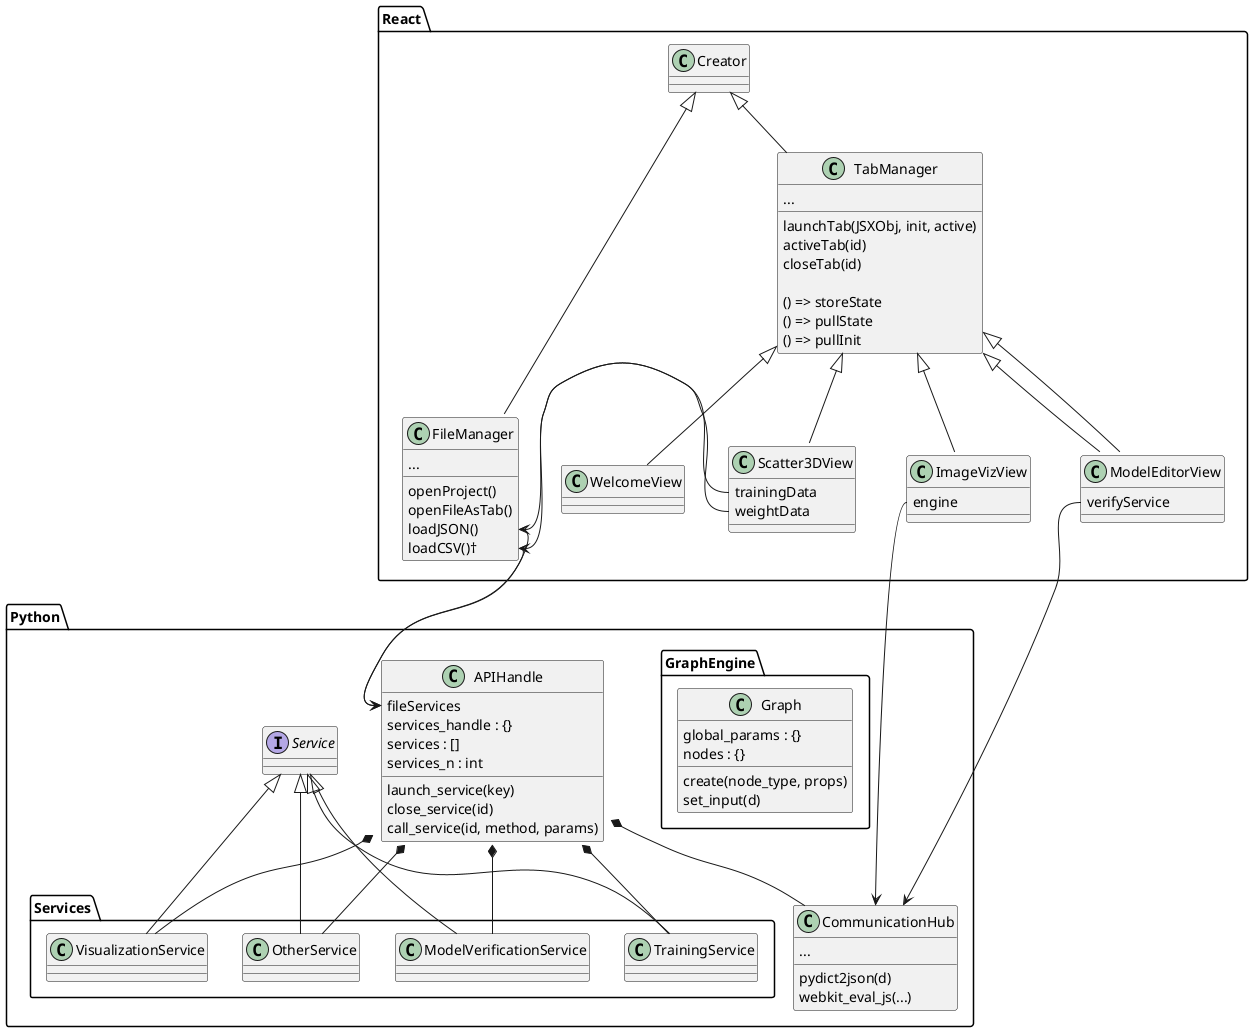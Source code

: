 @startuml

package React {
    class Creator
    Creator <|-- FileManager
    Creator <|-- TabManager

    class FileManager {
        ...

        openProject()
        openFileAsTab()
        loadJSON()
        loadCSV()†
    }


    class TabManager {
        ...

        launchTab(JSXObj, init, active)
        activeTab(id)
        closeTab(id)

        () => storeState
        () => pullState
        () => pullInit
        
    }

    TabManager <|-- WelcomeView
    TabManager <|-- ModelEditorView
    TabManager <|-- ImageVizView
    TabManager <|-- ModelEditorView
    TabManager <|-- Scatter3DView

    class ImageVizView {
        engine
    }
    class ModelEditorView {
        verifyService
    }

    class Scatter3DView {
        trainingData
        weightData
    }

    Scatter3DView::trainingData -> FileManager::loadCSV
    Scatter3DView::weightData -> FileManager::loadJSON
}

package Python {

package GraphEngine{
class Graph {
    global_params : {}
    nodes : {}

   create(node_type, props)
   set_input(d)
}
}

class CommunicationHub {
   pydict2json(d)
   webkit_eval_js(...)
   ...
}

class APIHandle {
   fileServices
   services_handle : {}
   services : []
   services_n : int

   launch_service(key)
   close_service(id)
   call_service(id, method, params)
}

APIHandle *-- CommunicationHub

interface Service
package Services {

Service <|-- VisualizationService
Service <|-- TrainingService
Service <|-- ModelVerificationService
Service <|-- OtherService

class VisualizationService{

}

class TrainingService{

}

class ModelVerificationService{

}

}

}



APIHandle *-- VisualizationService
APIHandle *-- TrainingService
APIHandle *-- ModelVerificationService
APIHandle *-- OtherService
ImageVizView::engine --> CommunicationHub
ModelEditorView::verifyService --> CommunicationHub

FileManager::loadCSV --> APIHandle::fileServices
FileManager::loadJSON --> APIHandle::fileServices

@enduml
